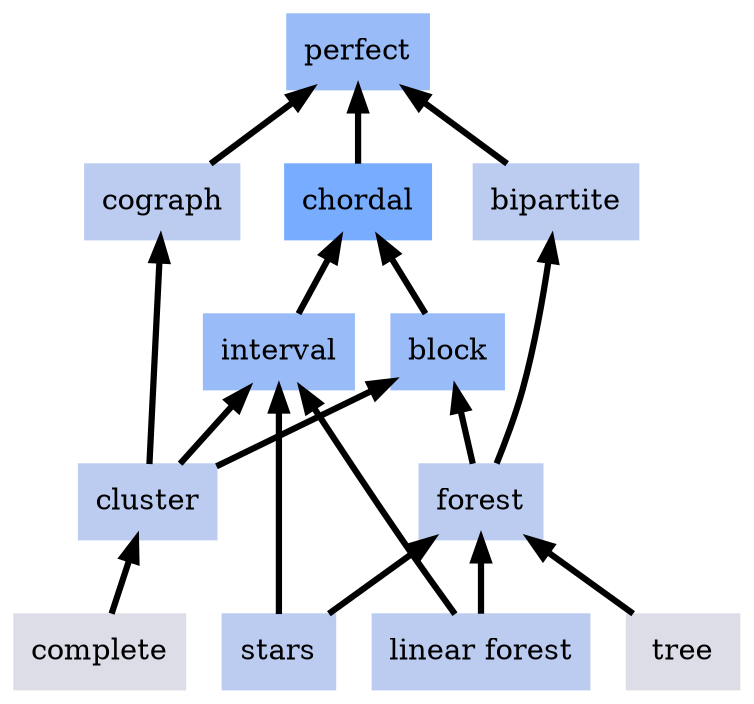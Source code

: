 digraph local_Cv1PaJ {
	node [color=lightblue2 style=filled]
	margin=0.04 size="6,6"
	rankdir = BT
	"n_9Qd0Mx" [label="cograph" URL="/parameters/html/9Qd0Mx" color="#bbccf0" shape=box]
	"n_WAU7vf" [label="cluster" URL="/parameters/html/WAU7vf" color="#bbccf0" shape=box]
	"n_10JR3F" [label="stars" URL="/parameters/html/10JR3F" color="#bbccf0" shape=box]
	"n_Cv1PaJ" [label="chordal" URL="/parameters/html/Cv1PaJ" color="#78acff" shape=box]
	"n_JngPPm" [label="forest" URL="/parameters/html/JngPPm" color="#bbccf0" shape=box]
	"n_rJyICu" [label="tree" URL="/parameters/html/rJyICu" color="#dddde8" shape=box]
	"n_cLHJkW" [label="bipartite" URL="/parameters/html/cLHJkW" color="#bbccf0" shape=box]
	"n_skQuFN" [label="linear forest" URL="/parameters/html/skQuFN" color="#bbccf0" shape=box]
	"n_RmssrZ" [label="perfect" URL="/parameters/html/RmssrZ" color="#99bcf8" shape=box]
	"n_p5skoj" [label="interval" URL="/parameters/html/p5skoj" color="#99bcf8" shape=box]
	"n_QrxQsH" [label="block" URL="/parameters/html/QrxQsH" color="#99bcf8" shape=box]
	"n_EhdXNA" [label="complete" URL="/parameters/html/EhdXNA" color="#dddde8" shape=box]
	"n_10JR3F" -> "n_p5skoj" [label="" decorate=true lblstyle="above, sloped" weight="100" penwidth="3.0"]
	"n_p5skoj" -> "n_Cv1PaJ" [label="" decorate=true lblstyle="above, sloped" weight="100" penwidth="3.0"]
	"n_rJyICu" -> "n_JngPPm" [label="" decorate=true lblstyle="above, sloped" weight="100" penwidth="3.0"]
	"n_WAU7vf" -> "n_p5skoj" [label="" decorate=true lblstyle="above, sloped" weight="100" penwidth="3.0"]
	"n_skQuFN" -> "n_JngPPm" [label="" decorate=true lblstyle="above, sloped" weight="100" penwidth="3.0"]
	"n_WAU7vf" -> "n_QrxQsH" [label="" decorate=true lblstyle="above, sloped" weight="100" penwidth="3.0"]
	"n_JngPPm" -> "n_cLHJkW" [label="" decorate=true lblstyle="above, sloped" weight="100" penwidth="3.0"]
	"n_Cv1PaJ" -> "n_RmssrZ" [label="" decorate=true lblstyle="above, sloped" weight="100" penwidth="3.0"]
	"n_cLHJkW" -> "n_RmssrZ" [label="" decorate=true lblstyle="above, sloped" weight="100" penwidth="3.0"]
	"n_skQuFN" -> "n_p5skoj" [label="" decorate=true lblstyle="above, sloped" weight="100" penwidth="3.0"]
	"n_JngPPm" -> "n_QrxQsH" [label="" decorate=true lblstyle="above, sloped" weight="100" penwidth="3.0"]
	"n_WAU7vf" -> "n_9Qd0Mx" [label="" decorate=true lblstyle="above, sloped" weight="100" penwidth="3.0"]
	"n_EhdXNA" -> "n_WAU7vf" [label="" decorate=true lblstyle="above, sloped" weight="100" penwidth="3.0"]
	"n_10JR3F" -> "n_JngPPm" [label="" decorate=true lblstyle="above, sloped" weight="100" penwidth="3.0"]
	"n_QrxQsH" -> "n_Cv1PaJ" [label="" decorate=true lblstyle="above, sloped" weight="100" penwidth="3.0"]
	"n_9Qd0Mx" -> "n_RmssrZ" [label="" decorate=true lblstyle="above, sloped" weight="100" penwidth="3.0"]
}
